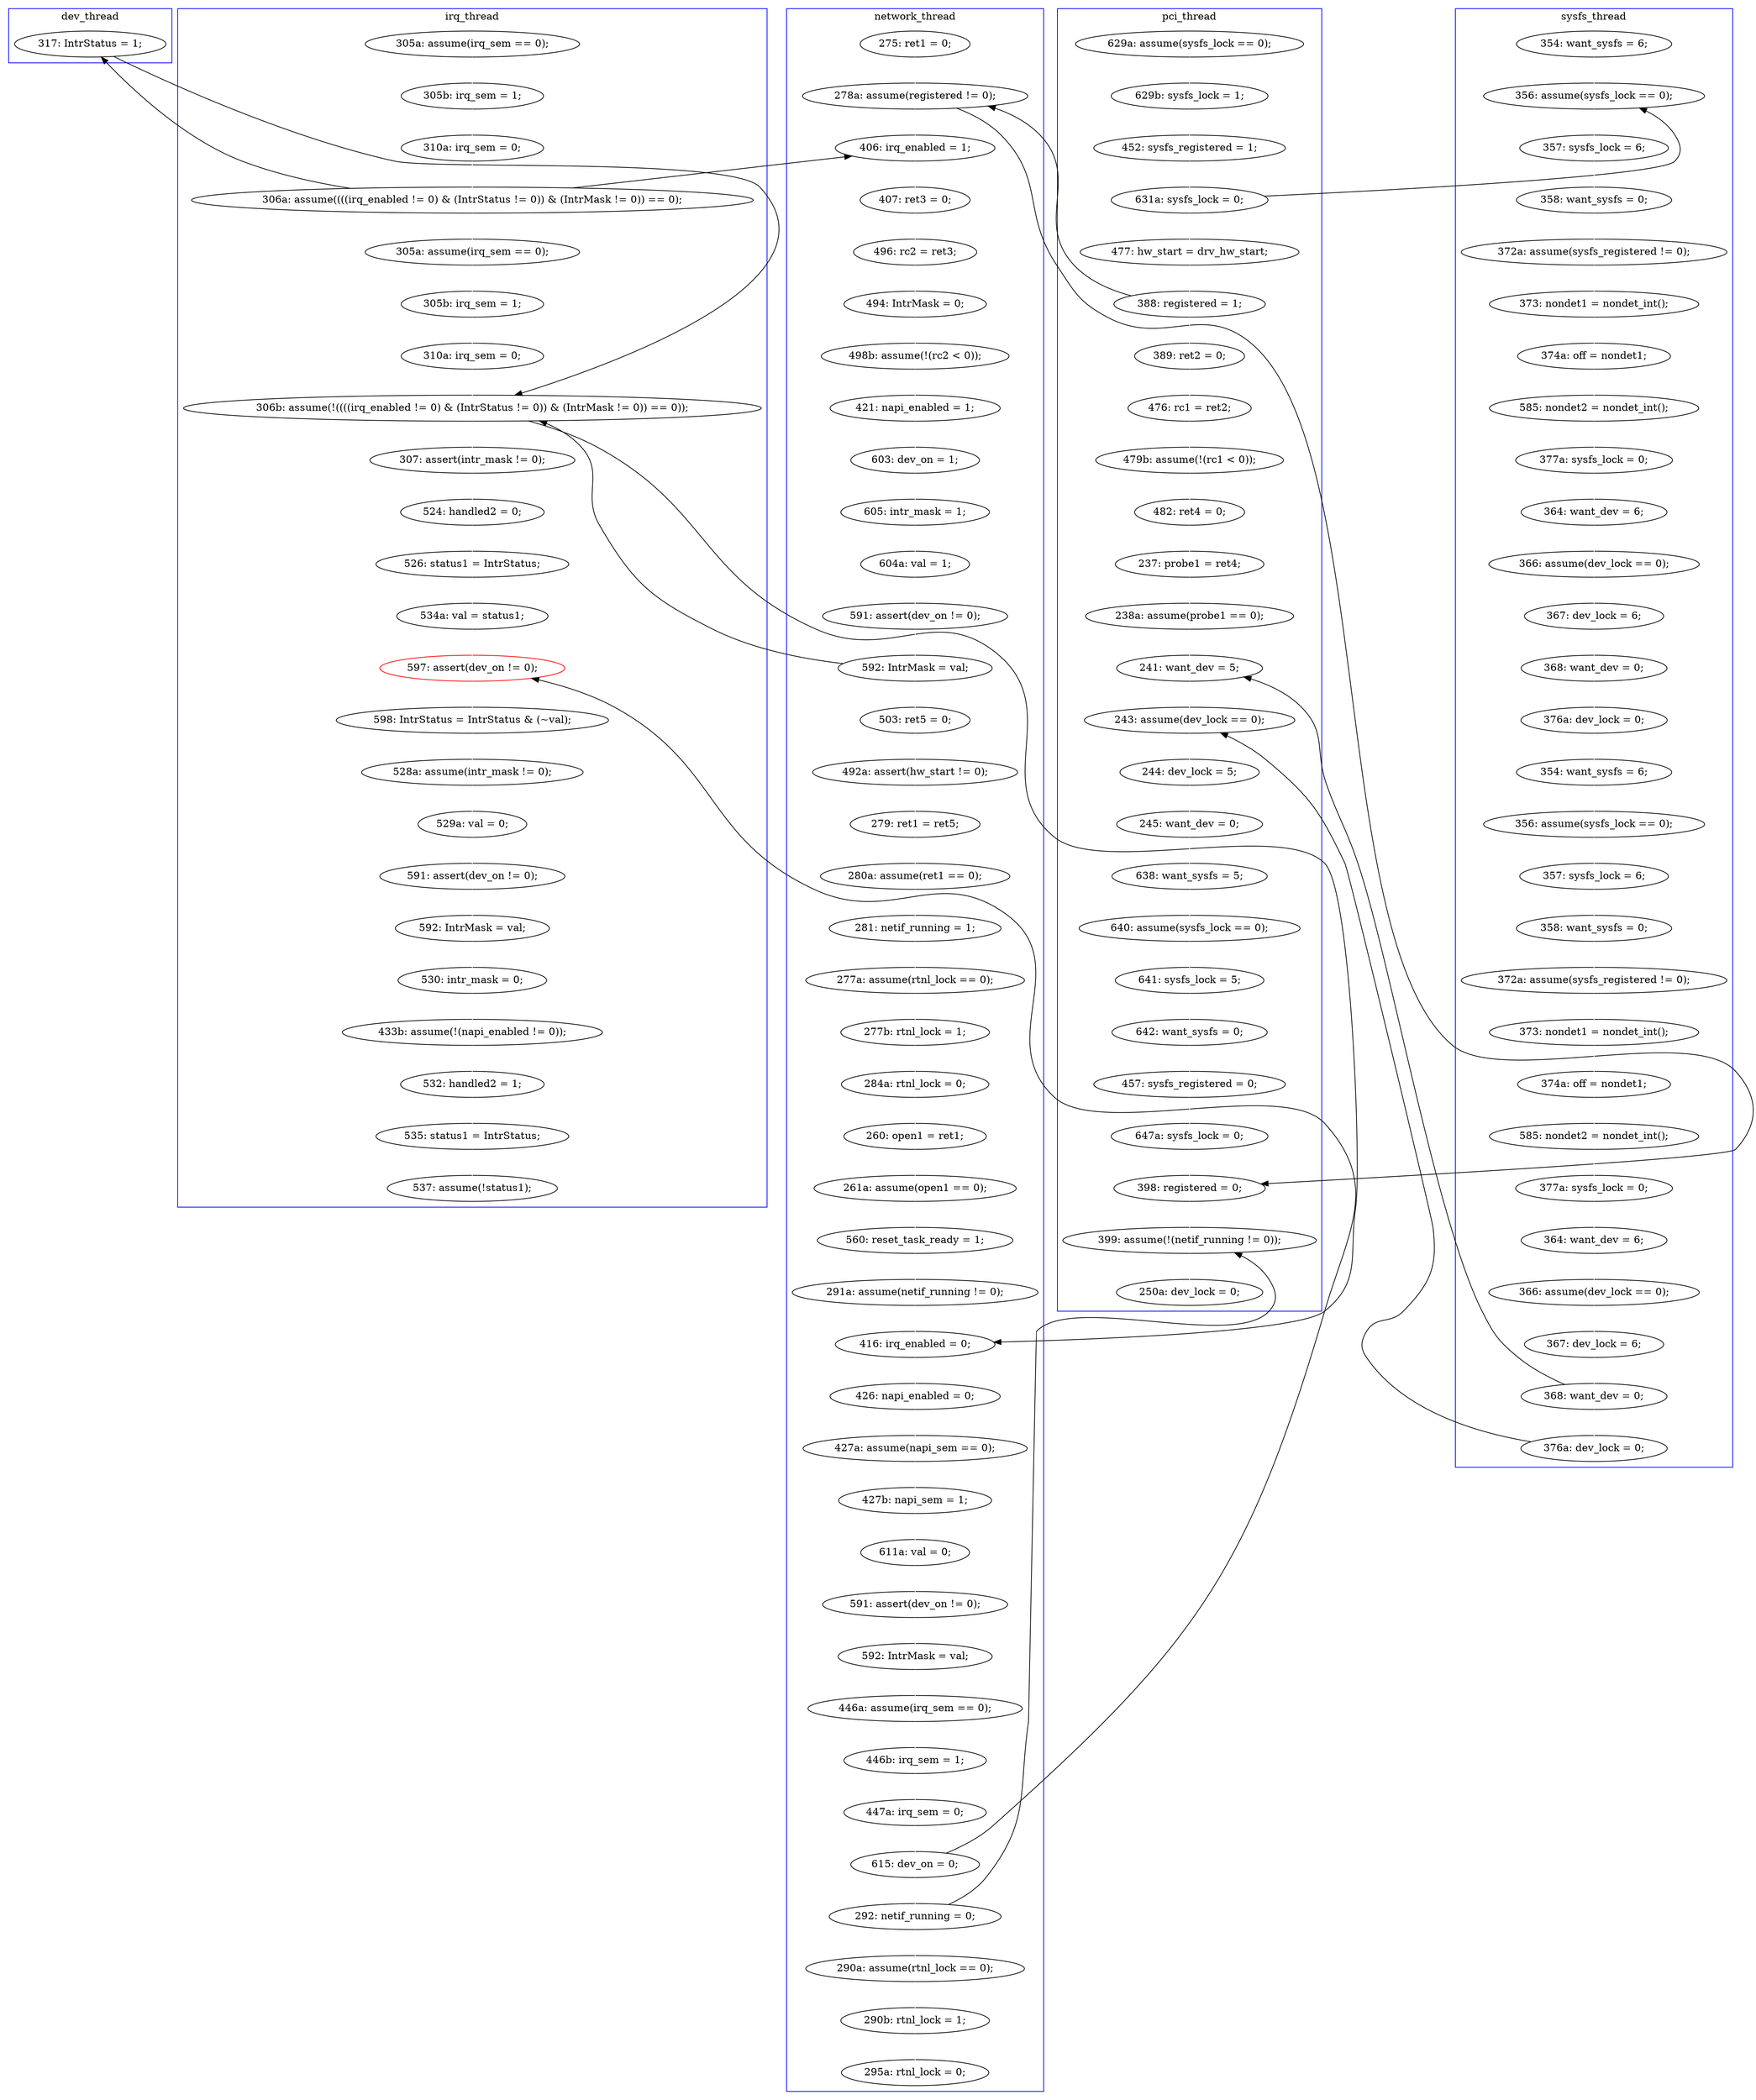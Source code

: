 digraph Counterexample {
	267 -> 268 [color = white, style = solid]
	44 -> 47 [color = white, style = solid]
	136 -> 138 [color = white, style = solid]
	142 -> 143 [color = white, style = solid]
	232 -> 235 [color = white, style = solid]
	189 -> 193 [color = white, style = solid]
	228 -> 229 [color = white, style = solid]
	122 -> 125 [color = white, style = solid]
	239 -> 245 [color = white, style = solid]
	112 -> 113 [color = white, style = solid]
	120 -> 121 [color = white, style = solid]
	197 -> 200 [color = white, style = solid]
	252 -> 253 [color = white, style = solid]
	146 -> 147 [color = white, style = solid]
	222 -> 223 [color = white, style = solid]
	246 -> 255 [color = white, style = solid]
	188 -> 189 [color = white, style = solid]
	60 -> 61 [color = white, style = solid]
	77 -> 88 [color = white, style = solid]
	226 -> 228 [color = black, style = solid, constraint = false]
	220 -> 221 [color = white, style = solid]
	113 -> 114 [color = white, style = solid]
	79 -> 82 [color = white, style = solid]
	160 -> 163 [color = white, style = solid]
	85 -> 88 [color = black, style = solid, constraint = false]
	141 -> 142 [color = white, style = solid]
	117 -> 128 [color = black, style = solid, constraint = false]
	231 -> 232 [color = white, style = solid]
	213 -> 215 [color = white, style = solid]
	98 -> 99 [color = white, style = solid]
	82 -> 139 [color = white, style = solid]
	229 -> 230 [color = white, style = solid]
	209 -> 212 [color = white, style = solid]
	105 -> 108 [color = white, style = solid]
	48 -> 83 [color = black, style = solid, constraint = false]
	29 -> 30 [color = white, style = solid]
	61 -> 79 [color = white, style = solid]
	197 -> 231 [color = black, style = solid, constraint = false]
	256 -> 257 [color = white, style = solid]
	208 -> 219 [color = white, style = solid]
	138 -> 231 [color = white, style = solid]
	230 -> 246 [color = white, style = solid]
	263 -> 267 [color = white, style = solid]
	57 -> 60 [color = white, style = solid]
	129 -> 134 [color = white, style = solid]
	101 -> 102 [color = white, style = solid]
	126 -> 128 [color = white, style = solid]
	35 -> 55 [color = white, style = solid]
	212 -> 213 [color = white, style = solid]
	48 -> 101 [color = white, style = solid]
	108 -> 112 [color = white, style = solid]
	171 -> 176 [color = white, style = solid]
	156 -> 158 [color = white, style = solid]
	140 -> 141 [color = white, style = solid]
	30 -> 33 [color = white, style = solid]
	145 -> 146 [color = white, style = solid]
	245 -> 250 [color = white, style = solid]
	257 -> 261 [color = white, style = solid]
	139 -> 140 [color = white, style = solid]
	163 -> 164 [color = white, style = solid]
	143 -> 153 [color = white, style = solid]
	47 -> 53 [color = white, style = solid]
	153 -> 156 [color = white, style = solid]
	193 -> 194 [color = white, style = solid]
	147 -> 148 [color = white, style = solid]
	236 -> 238 [color = white, style = solid]
	219 -> 220 [color = white, style = solid]
	86 -> 209 [color = white, style = solid]
	235 -> 236 [color = white, style = solid]
	180 -> 181 [color = white, style = solid]
	103 -> 105 [color = white, style = solid]
	162 -> 171 [color = white, style = solid]
	200 -> 268 [color = black, style = solid, constraint = false]
	128 -> 129 [color = white, style = solid]
	195 -> 197 [color = white, style = solid]
	128 -> 176 [color = black, style = solid, constraint = false]
	159 -> 160 [color = white, style = solid]
	200 -> 201 [color = white, style = solid]
	99 -> 103 [color = white, style = solid]
	56 -> 57 [color = white, style = solid]
	117 -> 120 [color = white, style = solid]
	238 -> 239 [color = white, style = solid]
	144 -> 145 [color = white, style = solid]
	85 -> 86 [color = white, style = solid]
	181 -> 182 [color = white, style = solid]
	201 -> 202 [color = white, style = solid]
	102 -> 126 [color = white, style = solid]
	148 -> 151 [color = white, style = solid]
	43 -> 44 [color = white, style = solid]
	202 -> 203 [color = white, style = solid]
	268 -> 276 [color = white, style = solid]
	55 -> 56 [color = white, style = solid]
	53 -> 62 [color = white, style = solid]
	215 -> 218 [color = white, style = solid]
	164 -> 166 [color = white, style = solid]
	151 -> 162 [color = white, style = solid]
	194 -> 195 [color = white, style = solid]
	158 -> 159 [color = white, style = solid]
	48 -> 97 [color = black, style = solid, constraint = false]
	88 -> 97 [color = white, style = solid]
	125 -> 144 [color = white, style = solid]
	114 -> 116 [color = white, style = solid]
	62 -> 85 [color = white, style = solid]
	97 -> 98 [color = white, style = solid]
	88 -> 267 [color = black, style = solid, constraint = false]
	53 -> 55 [color = black, style = solid, constraint = false]
	134 -> 136 [color = white, style = solid]
	182 -> 186 [color = white, style = solid]
	223 -> 226 [color = white, style = solid]
	261 -> 263 [color = white, style = solid]
	166 -> 208 [color = white, style = solid]
	186 -> 188 [color = white, style = solid]
	250 -> 252 [color = white, style = solid]
	121 -> 122 [color = white, style = solid]
	221 -> 222 [color = white, style = solid]
	176 -> 180 [color = white, style = solid]
	255 -> 256 [color = white, style = solid]
	253 -> 270 [color = white, style = solid]
	223 -> 227 [color = black, style = solid, constraint = false]
	227 -> 228 [color = white, style = solid]
	83 -> 128 [color = black, style = solid, constraint = false]
	33 -> 48 [color = white, style = solid]
	116 -> 117 [color = white, style = solid]
	218 -> 227 [color = white, style = solid]
	subgraph cluster7 {
		label = dev_thread
		color = blue
		83  [label = "317: IntrStatus = 1;"]
	}
	subgraph cluster2 {
		label = network_thread
		color = blue
		116  [label = "591: assert(dev_on != 0);"]
		197  [label = "615: dev_on = 0;"]
		188  [label = "591: assert(dev_on != 0);"]
		125  [label = "280a: assume(ret1 == 0);"]
		99  [label = "496: rc2 = ret3;"]
		182  [label = "427b: napi_sem = 1;"]
		114  [label = "604a: val = 1;"]
		189  [label = "592: IntrMask = val;"]
		151  [label = "261a: assume(open1 == 0);"]
		181  [label = "427a: assume(napi_sem == 0);"]
		122  [label = "279: ret1 = ret5;"]
		108  [label = "421: napi_enabled = 1;"]
		105  [label = "498b: assume(!(rc2 < 0));"]
		202  [label = "290b: rtnl_lock = 1;"]
		88  [label = "278a: assume(registered != 0);"]
		121  [label = "492a: assert(hw_start != 0);"]
		112  [label = "603: dev_on = 1;"]
		194  [label = "446b: irq_sem = 1;"]
		147  [label = "284a: rtnl_lock = 0;"]
		113  [label = "605: intr_mask = 1;"]
		186  [label = "611a: val = 0;"]
		117  [label = "592: IntrMask = val;"]
		180  [label = "426: napi_enabled = 0;"]
		203  [label = "295a: rtnl_lock = 0;"]
		146  [label = "277b: rtnl_lock = 1;"]
		144  [label = "281: netif_running = 1;"]
		103  [label = "494: IntrMask = 0;"]
		148  [label = "260: open1 = ret1;"]
		171  [label = "291a: assume(netif_running != 0);"]
		201  [label = "290a: assume(rtnl_lock == 0);"]
		120  [label = "503: ret5 = 0;"]
		193  [label = "446a: assume(irq_sem == 0);"]
		195  [label = "447a: irq_sem = 0;"]
		176  [label = "416: irq_enabled = 0;"]
		77  [label = "275: ret1 = 0;"]
		98  [label = "407: ret3 = 0;"]
		200  [label = "292: netif_running = 0;"]
		97  [label = "406: irq_enabled = 1;"]
		162  [label = "560: reset_task_ready = 1;"]
		145  [label = "277a: assume(rtnl_lock == 0);"]
	}
	subgraph cluster1 {
		label = pci_thread
		color = blue
		228  [label = "243: assume(dev_lock == 0);"]
		255  [label = "640: assume(sysfs_lock == 0);"]
		44  [label = "629b: sysfs_lock = 1;"]
		53  [label = "631a: sysfs_lock = 0;"]
		85  [label = "388: registered = 1;"]
		257  [label = "642: want_sysfs = 0;"]
		213  [label = "482: ret4 = 0;"]
		47  [label = "452: sysfs_registered = 1;"]
		246  [label = "638: want_sysfs = 5;"]
		43  [label = "629a: assume(sysfs_lock == 0);"]
		229  [label = "244: dev_lock = 5;"]
		261  [label = "457: sysfs_registered = 0;"]
		62  [label = "477: hw_start = drv_hw_start;"]
		276  [label = "250a: dev_lock = 0;"]
		256  [label = "641: sysfs_lock = 5;"]
		267  [label = "398: registered = 0;"]
		209  [label = "476: rc1 = ret2;"]
		227  [label = "241: want_dev = 5;"]
		268  [label = "399: assume(!(netif_running != 0));"]
		218  [label = "238a: assume(probe1 == 0);"]
		212  [label = "479b: assume(!(rc1 < 0));"]
		230  [label = "245: want_dev = 0;"]
		263  [label = "647a: sysfs_lock = 0;"]
		215  [label = "237: probe1 = ret4;"]
		86  [label = "389: ret2 = 0;"]
	}
	subgraph cluster3 {
		label = irq_thread
		color = blue
		33  [label = "310a: irq_sem = 0;"]
		270  [label = "537: assume(!status1);"]
		48  [label = "306a: assume((((irq_enabled != 0) & (IntrStatus != 0)) & (IntrMask != 0)) == 0);"]
		30  [label = "305b: irq_sem = 1;"]
		136  [label = "526: status1 = IntrStatus;"]
		101  [label = "305a: assume(irq_sem == 0);"]
		102  [label = "305b: irq_sem = 1;"]
		138  [label = "534a: val = status1;"]
		252  [label = "532: handled2 = 1;"]
		232  [label = "598: IntrStatus = IntrStatus & (~val);"]
		29  [label = "305a: assume(irq_sem == 0);"]
		239  [label = "592: IntrMask = val;"]
		236  [label = "529a: val = 0;"]
		253  [label = "535: status1 = IntrStatus;"]
		128  [label = "306b: assume(!((((irq_enabled != 0) & (IntrStatus != 0)) & (IntrMask != 0)) == 0));"]
		134  [label = "524: handled2 = 0;"]
		245  [label = "530: intr_mask = 0;"]
		231  [label = "597: assert(dev_on != 0);", color = red]
		129  [label = "307: assert(intr_mask != 0);"]
		235  [label = "528a: assume(intr_mask != 0);"]
		126  [label = "310a: irq_sem = 0;"]
		238  [label = "591: assert(dev_on != 0);"]
		250  [label = "433b: assume(!(napi_enabled != 0));"]
	}
	subgraph cluster6 {
		label = sysfs_thread
		color = blue
		163  [label = "372a: assume(sysfs_registered != 0);"]
		82  [label = "585: nondet2 = nondet_int();"]
		153  [label = "376a: dev_lock = 0;"]
		166  [label = "374a: off = nondet1;"]
		142  [label = "367: dev_lock = 6;"]
		139  [label = "377a: sysfs_lock = 0;"]
		79  [label = "374a: off = nondet1;"]
		208  [label = "585: nondet2 = nondet_int();"]
		140  [label = "364: want_dev = 6;"]
		57  [label = "358: want_sysfs = 0;"]
		60  [label = "372a: assume(sysfs_registered != 0);"]
		143  [label = "368: want_dev = 0;"]
		141  [label = "366: assume(dev_lock == 0);"]
		56  [label = "357: sysfs_lock = 6;"]
		158  [label = "356: assume(sysfs_lock == 0);"]
		219  [label = "377a: sysfs_lock = 0;"]
		35  [label = "354: want_sysfs = 6;"]
		61  [label = "373: nondet1 = nondet_int();"]
		222  [label = "367: dev_lock = 6;"]
		164  [label = "373: nondet1 = nondet_int();"]
		55  [label = "356: assume(sysfs_lock == 0);"]
		223  [label = "368: want_dev = 0;"]
		221  [label = "366: assume(dev_lock == 0);"]
		220  [label = "364: want_dev = 6;"]
		226  [label = "376a: dev_lock = 0;"]
		159  [label = "357: sysfs_lock = 6;"]
		156  [label = "354: want_sysfs = 6;"]
		160  [label = "358: want_sysfs = 0;"]
	}
}